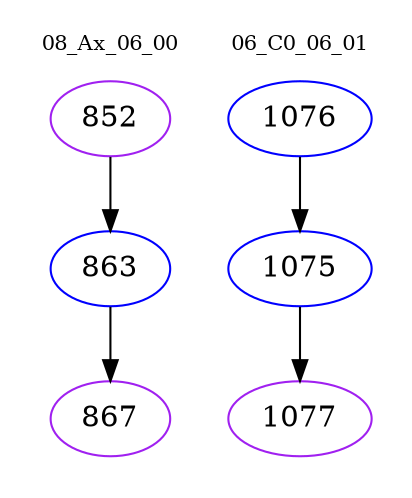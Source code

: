 digraph{
subgraph cluster_0 {
color = white
label = "08_Ax_06_00";
fontsize=10;
T0_852 [label="852", color="purple"]
T0_852 -> T0_863 [color="black"]
T0_863 [label="863", color="blue"]
T0_863 -> T0_867 [color="black"]
T0_867 [label="867", color="purple"]
}
subgraph cluster_1 {
color = white
label = "06_C0_06_01";
fontsize=10;
T1_1076 [label="1076", color="blue"]
T1_1076 -> T1_1075 [color="black"]
T1_1075 [label="1075", color="blue"]
T1_1075 -> T1_1077 [color="black"]
T1_1077 [label="1077", color="purple"]
}
}
